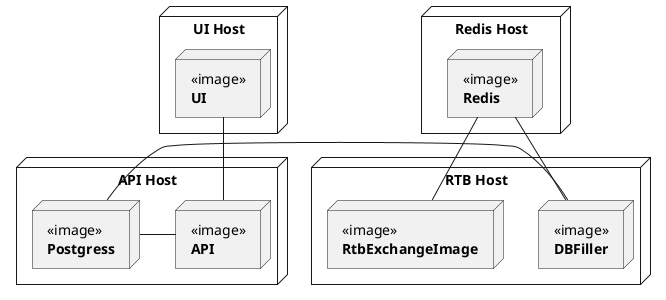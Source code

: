 @startuml

node "API Host" {

    node APIImage [
        <<image>>
        <b>API</b>
    ]

    node PostgressImage [
        <<image>>
        <b>Postgress</b>
    ]

    APIImage -left- PostgressImage
}

node "UI Host" {

    node UIImage [
        <<image>>
        <b>UI</b>
    ]

    UIImage -- APIImage
}

node "Redis Host" {
    node RedisImage [
        <<image>>
        <b>Redis</b>
    ]
}

node "RTB Host" {

    node RtbExchangeImage [
        <<image>>
        <b>RtbExchangeImage</b>
    ]

    node DBFillerImage [
        <<image>>
        <b>DBFiller</b>
    ]
}


PostgressImage -left- DBFillerImage
DBFillerImage -left- RedisImage

RedisImage -- RtbExchangeImage


@enduml